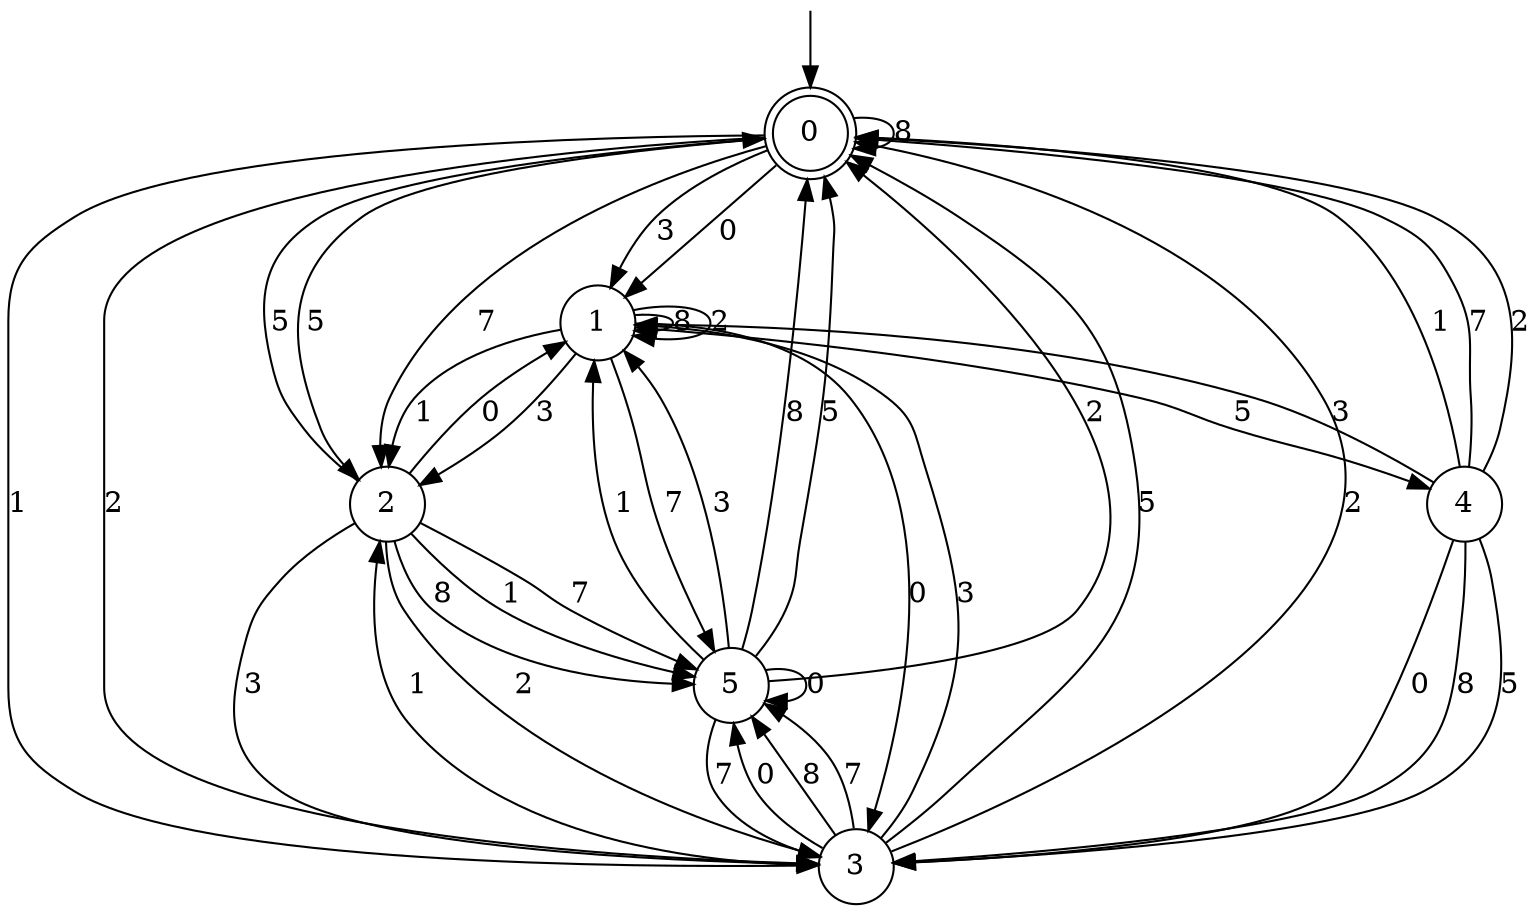 digraph g {

	s0 [shape="doublecircle" label="0"];
	s1 [shape="circle" label="1"];
	s2 [shape="circle" label="2"];
	s3 [shape="circle" label="3"];
	s4 [shape="circle" label="4"];
	s5 [shape="circle" label="5"];
	s0 -> s1 [label="0"];
	s0 -> s0 [label="8"];
	s0 -> s2 [label="5"];
	s0 -> s1 [label="3"];
	s0 -> s3 [label="1"];
	s0 -> s2 [label="7"];
	s0 -> s3 [label="2"];
	s1 -> s3 [label="0"];
	s1 -> s1 [label="8"];
	s1 -> s4 [label="5"];
	s1 -> s2 [label="3"];
	s1 -> s2 [label="1"];
	s1 -> s5 [label="7"];
	s1 -> s1 [label="2"];
	s2 -> s1 [label="0"];
	s2 -> s5 [label="8"];
	s2 -> s0 [label="5"];
	s2 -> s3 [label="3"];
	s2 -> s5 [label="1"];
	s2 -> s5 [label="7"];
	s2 -> s3 [label="2"];
	s3 -> s5 [label="0"];
	s3 -> s5 [label="8"];
	s3 -> s0 [label="5"];
	s3 -> s1 [label="3"];
	s3 -> s2 [label="1"];
	s3 -> s5 [label="7"];
	s3 -> s0 [label="2"];
	s4 -> s3 [label="0"];
	s4 -> s3 [label="8"];
	s4 -> s3 [label="5"];
	s4 -> s1 [label="3"];
	s4 -> s0 [label="1"];
	s4 -> s0 [label="7"];
	s4 -> s0 [label="2"];
	s5 -> s5 [label="0"];
	s5 -> s0 [label="8"];
	s5 -> s0 [label="5"];
	s5 -> s1 [label="3"];
	s5 -> s1 [label="1"];
	s5 -> s3 [label="7"];
	s5 -> s0 [label="2"];

__start0 [label="" shape="none" width="0" height="0"];
__start0 -> s0;

}

